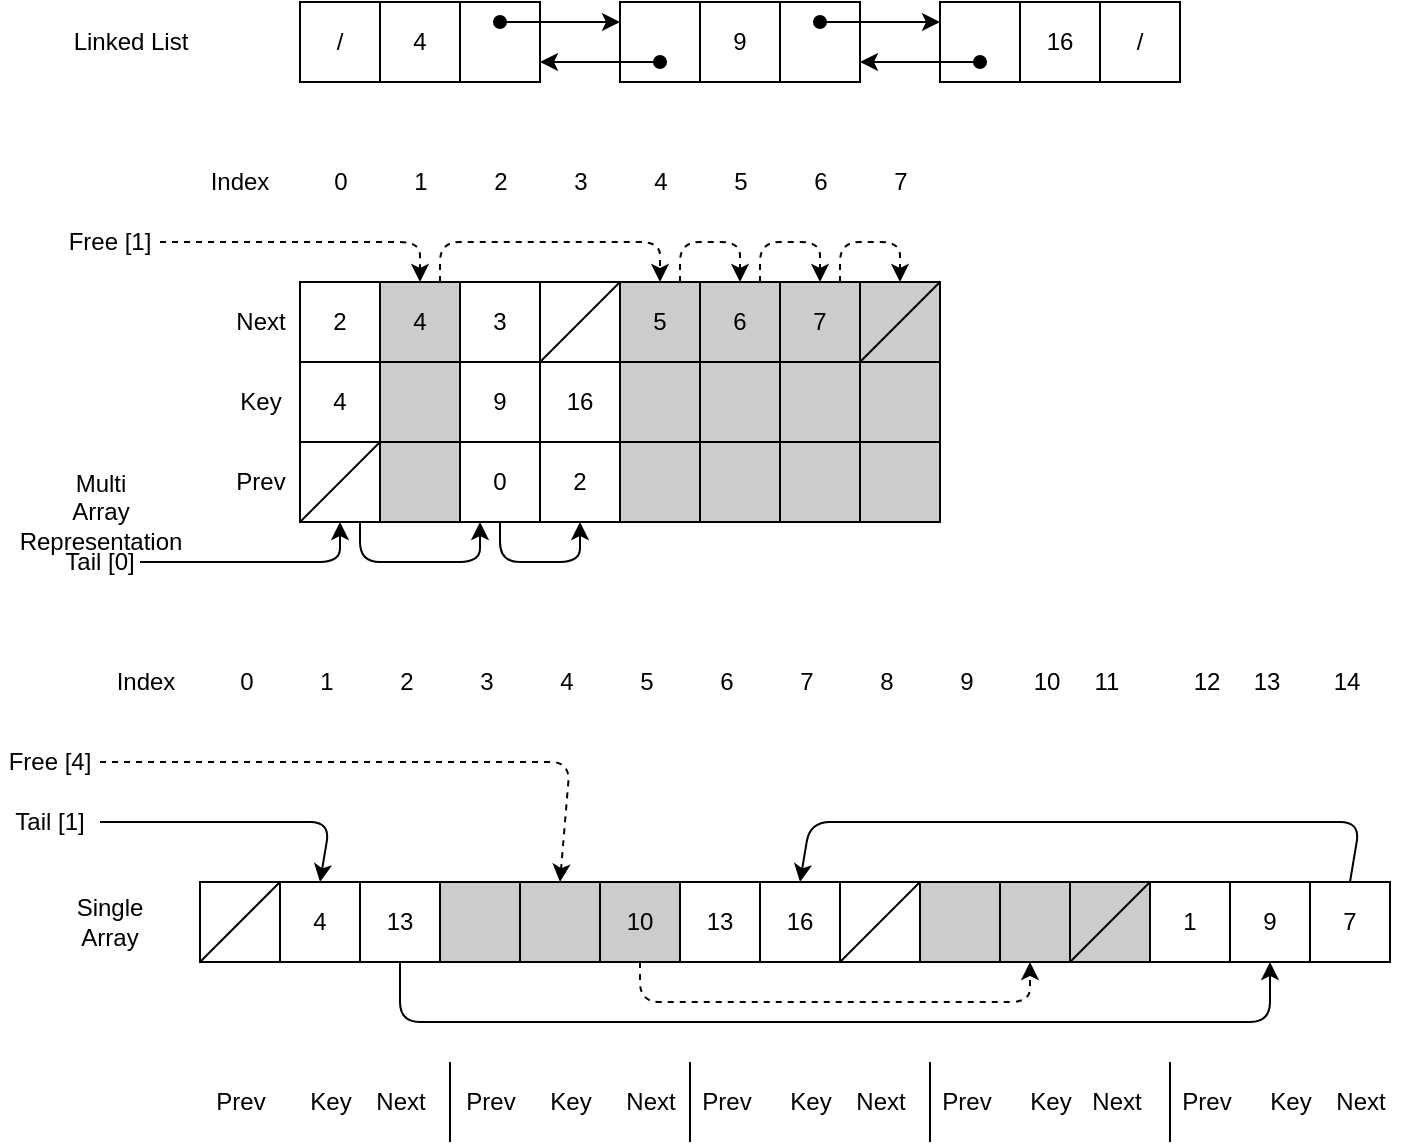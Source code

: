<mxfile version="14.1.8" type="device"><diagram id="vrvW7QGDZcjqtpPtshBM" name="Page-1"><mxGraphModel dx="1422" dy="843" grid="1" gridSize="10" guides="1" tooltips="1" connect="1" arrows="1" fold="1" page="1" pageScale="1" pageWidth="827" pageHeight="1169" math="0" shadow="0"><root><mxCell id="0"/><mxCell id="1" parent="0"/><mxCell id="iqrI0noiMPj8rujkxIF3-4" value="2" style="whiteSpace=wrap;html=1;aspect=fixed;" parent="1" vertex="1"><mxGeometry x="170" y="180" width="40" height="40" as="geometry"/></mxCell><mxCell id="iqrI0noiMPj8rujkxIF3-5" value="Next" style="text;html=1;align=center;verticalAlign=middle;resizable=0;points=[];autosize=1;" parent="1" vertex="1"><mxGeometry x="130" y="190" width="40" height="20" as="geometry"/></mxCell><mxCell id="iqrI0noiMPj8rujkxIF3-6" value="4" style="whiteSpace=wrap;html=1;aspect=fixed;" parent="1" vertex="1"><mxGeometry x="170" y="220" width="40" height="40" as="geometry"/></mxCell><mxCell id="iqrI0noiMPj8rujkxIF3-8" value="Key" style="text;html=1;align=center;verticalAlign=middle;resizable=0;points=[];autosize=1;" parent="1" vertex="1"><mxGeometry x="130" y="230" width="40" height="20" as="geometry"/></mxCell><mxCell id="iqrI0noiMPj8rujkxIF3-9" value="Prev" style="text;html=1;align=center;verticalAlign=middle;resizable=0;points=[];autosize=1;" parent="1" vertex="1"><mxGeometry x="130" y="270" width="40" height="20" as="geometry"/></mxCell><mxCell id="iqrI0noiMPj8rujkxIF3-10" value="" style="whiteSpace=wrap;html=1;aspect=fixed;fillColor=#CCCCCC;" parent="1" vertex="1"><mxGeometry x="210" y="180" width="40" height="40" as="geometry"/></mxCell><mxCell id="iqrI0noiMPj8rujkxIF3-12" value="/" style="whiteSpace=wrap;html=1;aspect=fixed;" parent="1" vertex="1"><mxGeometry x="170" y="40" width="40" height="40" as="geometry"/></mxCell><mxCell id="iqrI0noiMPj8rujkxIF3-13" value="4" style="whiteSpace=wrap;html=1;aspect=fixed;" parent="1" vertex="1"><mxGeometry x="210" y="40" width="40" height="40" as="geometry"/></mxCell><mxCell id="iqrI0noiMPj8rujkxIF3-14" value="" style="whiteSpace=wrap;html=1;aspect=fixed;" parent="1" vertex="1"><mxGeometry x="250" y="40" width="40" height="40" as="geometry"/></mxCell><mxCell id="iqrI0noiMPj8rujkxIF3-15" value="" style="whiteSpace=wrap;html=1;aspect=fixed;" parent="1" vertex="1"><mxGeometry x="330" y="40" width="40" height="40" as="geometry"/></mxCell><mxCell id="iqrI0noiMPj8rujkxIF3-16" value="9" style="whiteSpace=wrap;html=1;aspect=fixed;" parent="1" vertex="1"><mxGeometry x="370" y="40" width="40" height="40" as="geometry"/></mxCell><mxCell id="iqrI0noiMPj8rujkxIF3-17" value="" style="whiteSpace=wrap;html=1;aspect=fixed;" parent="1" vertex="1"><mxGeometry x="410" y="40" width="40" height="40" as="geometry"/></mxCell><mxCell id="iqrI0noiMPj8rujkxIF3-18" value="" style="whiteSpace=wrap;html=1;aspect=fixed;" parent="1" vertex="1"><mxGeometry x="490" y="40" width="40" height="40" as="geometry"/></mxCell><mxCell id="iqrI0noiMPj8rujkxIF3-19" value="16" style="whiteSpace=wrap;html=1;aspect=fixed;" parent="1" vertex="1"><mxGeometry x="530" y="40" width="40" height="40" as="geometry"/></mxCell><mxCell id="iqrI0noiMPj8rujkxIF3-20" value="/" style="whiteSpace=wrap;html=1;aspect=fixed;" parent="1" vertex="1"><mxGeometry x="570" y="40" width="40" height="40" as="geometry"/></mxCell><mxCell id="iqrI0noiMPj8rujkxIF3-23" value="" style="endArrow=classic;html=1;startArrow=oval;startFill=1;" parent="1" edge="1"><mxGeometry width="50" height="50" relative="1" as="geometry"><mxPoint x="270" y="50" as="sourcePoint"/><mxPoint x="330" y="50" as="targetPoint"/></mxGeometry></mxCell><mxCell id="iqrI0noiMPj8rujkxIF3-24" value="" style="endArrow=classic;html=1;startArrow=oval;startFill=1;" parent="1" edge="1"><mxGeometry width="50" height="50" relative="1" as="geometry"><mxPoint x="350" y="70" as="sourcePoint"/><mxPoint x="290" y="70" as="targetPoint"/></mxGeometry></mxCell><mxCell id="iqrI0noiMPj8rujkxIF3-25" value="" style="endArrow=classic;html=1;startArrow=oval;startFill=1;" parent="1" edge="1"><mxGeometry width="50" height="50" relative="1" as="geometry"><mxPoint x="430" y="50" as="sourcePoint"/><mxPoint x="490" y="50" as="targetPoint"/></mxGeometry></mxCell><mxCell id="iqrI0noiMPj8rujkxIF3-26" value="" style="endArrow=classic;html=1;startArrow=oval;startFill=1;" parent="1" edge="1"><mxGeometry width="50" height="50" relative="1" as="geometry"><mxPoint x="510" y="70" as="sourcePoint"/><mxPoint x="450" y="70" as="targetPoint"/></mxGeometry></mxCell><mxCell id="iqrI0noiMPj8rujkxIF3-30" value="" style="whiteSpace=wrap;html=1;aspect=fixed;fillColor=#CCCCCC;" parent="1" vertex="1"><mxGeometry x="210" y="220" width="40" height="40" as="geometry"/></mxCell><mxCell id="iqrI0noiMPj8rujkxIF3-31" value="" style="whiteSpace=wrap;html=1;aspect=fixed;fillColor=#CCCCCC;" parent="1" vertex="1"><mxGeometry x="210" y="260" width="40" height="40" as="geometry"/></mxCell><mxCell id="iqrI0noiMPj8rujkxIF3-32" value="9" style="whiteSpace=wrap;html=1;aspect=fixed;" parent="1" vertex="1"><mxGeometry x="250" y="220" width="40" height="40" as="geometry"/></mxCell><mxCell id="iqrI0noiMPj8rujkxIF3-33" value="3" style="whiteSpace=wrap;html=1;aspect=fixed;" parent="1" vertex="1"><mxGeometry x="250" y="180" width="40" height="40" as="geometry"/></mxCell><mxCell id="iqrI0noiMPj8rujkxIF3-34" value="0" style="whiteSpace=wrap;html=1;aspect=fixed;" parent="1" vertex="1"><mxGeometry x="250" y="260" width="40" height="40" as="geometry"/></mxCell><mxCell id="iqrI0noiMPj8rujkxIF3-35" value="16" style="whiteSpace=wrap;html=1;aspect=fixed;" parent="1" vertex="1"><mxGeometry x="290" y="220" width="40" height="40" as="geometry"/></mxCell><mxCell id="iqrI0noiMPj8rujkxIF3-37" value="2" style="whiteSpace=wrap;html=1;aspect=fixed;" parent="1" vertex="1"><mxGeometry x="290" y="260" width="40" height="40" as="geometry"/></mxCell><mxCell id="iqrI0noiMPj8rujkxIF3-38" value="Index" style="text;html=1;strokeColor=none;fillColor=none;align=center;verticalAlign=middle;whiteSpace=wrap;rounded=0;" parent="1" vertex="1"><mxGeometry x="120" y="120" width="40" height="20" as="geometry"/></mxCell><mxCell id="iqrI0noiMPj8rujkxIF3-40" value="0" style="text;html=1;align=center;verticalAlign=middle;resizable=0;points=[];autosize=1;" parent="1" vertex="1"><mxGeometry x="180" y="120" width="20" height="20" as="geometry"/></mxCell><mxCell id="iqrI0noiMPj8rujkxIF3-41" value="1" style="text;html=1;align=center;verticalAlign=middle;resizable=0;points=[];autosize=1;" parent="1" vertex="1"><mxGeometry x="220" y="120" width="20" height="20" as="geometry"/></mxCell><mxCell id="iqrI0noiMPj8rujkxIF3-42" value="2" style="text;html=1;align=center;verticalAlign=middle;resizable=0;points=[];autosize=1;" parent="1" vertex="1"><mxGeometry x="260" y="120" width="20" height="20" as="geometry"/></mxCell><mxCell id="iqrI0noiMPj8rujkxIF3-43" value="3" style="text;html=1;align=center;verticalAlign=middle;resizable=0;points=[];autosize=1;" parent="1" vertex="1"><mxGeometry x="300" y="120" width="20" height="20" as="geometry"/></mxCell><mxCell id="iqrI0noiMPj8rujkxIF3-44" value="4" style="text;html=1;align=center;verticalAlign=middle;resizable=0;points=[];autosize=1;" parent="1" vertex="1"><mxGeometry x="340" y="120" width="20" height="20" as="geometry"/></mxCell><mxCell id="iqrI0noiMPj8rujkxIF3-45" value="5" style="text;html=1;align=center;verticalAlign=middle;resizable=0;points=[];autosize=1;" parent="1" vertex="1"><mxGeometry x="380" y="120" width="20" height="20" as="geometry"/></mxCell><mxCell id="iqrI0noiMPj8rujkxIF3-46" value="6" style="text;html=1;align=center;verticalAlign=middle;resizable=0;points=[];autosize=1;" parent="1" vertex="1"><mxGeometry x="420" y="120" width="20" height="20" as="geometry"/></mxCell><mxCell id="iqrI0noiMPj8rujkxIF3-47" value="7" style="text;html=1;align=center;verticalAlign=middle;resizable=0;points=[];autosize=1;" parent="1" vertex="1"><mxGeometry x="460" y="120" width="20" height="20" as="geometry"/></mxCell><mxCell id="iqrI0noiMPj8rujkxIF3-48" value="" style="whiteSpace=wrap;html=1;aspect=fixed;fillColor=#CCCCCC;" parent="1" vertex="1"><mxGeometry x="330" y="180" width="40" height="40" as="geometry"/></mxCell><mxCell id="iqrI0noiMPj8rujkxIF3-49" value="" style="whiteSpace=wrap;html=1;aspect=fixed;fillColor=#CCCCCC;" parent="1" vertex="1"><mxGeometry x="330" y="220" width="40" height="40" as="geometry"/></mxCell><mxCell id="iqrI0noiMPj8rujkxIF3-50" value="" style="whiteSpace=wrap;html=1;aspect=fixed;fillColor=#CCCCCC;" parent="1" vertex="1"><mxGeometry x="330" y="260" width="40" height="40" as="geometry"/></mxCell><mxCell id="iqrI0noiMPj8rujkxIF3-51" value="" style="whiteSpace=wrap;html=1;aspect=fixed;fillColor=#CCCCCC;" parent="1" vertex="1"><mxGeometry x="370" y="180" width="40" height="40" as="geometry"/></mxCell><mxCell id="iqrI0noiMPj8rujkxIF3-52" value="" style="whiteSpace=wrap;html=1;aspect=fixed;fillColor=#CCCCCC;" parent="1" vertex="1"><mxGeometry x="370" y="220" width="40" height="40" as="geometry"/></mxCell><mxCell id="iqrI0noiMPj8rujkxIF3-54" value="" style="whiteSpace=wrap;html=1;aspect=fixed;fillColor=#CCCCCC;" parent="1" vertex="1"><mxGeometry x="410" y="180" width="40" height="40" as="geometry"/></mxCell><mxCell id="iqrI0noiMPj8rujkxIF3-55" value="" style="whiteSpace=wrap;html=1;aspect=fixed;fillColor=#CCCCCC;" parent="1" vertex="1"><mxGeometry x="410" y="220" width="40" height="40" as="geometry"/></mxCell><mxCell id="iqrI0noiMPj8rujkxIF3-56" value="" style="whiteSpace=wrap;html=1;aspect=fixed;fillColor=#CCCCCC;" parent="1" vertex="1"><mxGeometry x="410" y="260" width="40" height="40" as="geometry"/></mxCell><mxCell id="iqrI0noiMPj8rujkxIF3-57" value="" style="whiteSpace=wrap;html=1;aspect=fixed;fillColor=#CCCCCC;" parent="1" vertex="1"><mxGeometry x="450" y="180" width="40" height="40" as="geometry"/></mxCell><mxCell id="iqrI0noiMPj8rujkxIF3-58" value="" style="whiteSpace=wrap;html=1;aspect=fixed;fillColor=#CCCCCC;" parent="1" vertex="1"><mxGeometry x="450" y="220" width="40" height="40" as="geometry"/></mxCell><mxCell id="iqrI0noiMPj8rujkxIF3-59" value="" style="whiteSpace=wrap;html=1;aspect=fixed;fillColor=#CCCCCC;" parent="1" vertex="1"><mxGeometry x="450" y="260" width="40" height="40" as="geometry"/></mxCell><mxCell id="iqrI0noiMPj8rujkxIF3-60" value="Linked List" style="text;html=1;align=center;verticalAlign=middle;resizable=0;points=[];autosize=1;" parent="1" vertex="1"><mxGeometry x="50" y="50" width="70" height="20" as="geometry"/></mxCell><mxCell id="iqrI0noiMPj8rujkxIF3-61" value="Multi&lt;br&gt;Array &lt;br&gt;Representation" style="text;html=1;align=center;verticalAlign=middle;resizable=0;points=[];autosize=1;" parent="1" vertex="1"><mxGeometry x="20" y="270" width="100" height="50" as="geometry"/></mxCell><mxCell id="iqrI0noiMPj8rujkxIF3-62" value="13" style="whiteSpace=wrap;html=1;aspect=fixed;" parent="1" vertex="1"><mxGeometry x="200" y="480" width="40" height="40" as="geometry"/></mxCell><mxCell id="iqrI0noiMPj8rujkxIF3-63" value="4" style="whiteSpace=wrap;html=1;aspect=fixed;" parent="1" vertex="1"><mxGeometry x="160" y="480" width="40" height="40" as="geometry"/></mxCell><mxCell id="iqrI0noiMPj8rujkxIF3-64" value="" style="whiteSpace=wrap;html=1;aspect=fixed;" parent="1" vertex="1"><mxGeometry x="120" y="480" width="40" height="40" as="geometry"/></mxCell><mxCell id="iqrI0noiMPj8rujkxIF3-68" value="" style="whiteSpace=wrap;html=1;aspect=fixed;" parent="1" vertex="1"><mxGeometry x="440" y="480" width="40" height="40" as="geometry"/></mxCell><mxCell id="iqrI0noiMPj8rujkxIF3-69" value="16" style="whiteSpace=wrap;html=1;aspect=fixed;" parent="1" vertex="1"><mxGeometry x="400" y="480" width="40" height="40" as="geometry"/></mxCell><mxCell id="iqrI0noiMPj8rujkxIF3-70" value="13" style="whiteSpace=wrap;html=1;aspect=fixed;" parent="1" vertex="1"><mxGeometry x="360" y="480" width="40" height="40" as="geometry"/></mxCell><mxCell id="iqrI0noiMPj8rujkxIF3-71" value="" style="whiteSpace=wrap;html=1;aspect=fixed;fillColor=#CCCCCC;" parent="1" vertex="1"><mxGeometry x="555" y="480" width="40" height="40" as="geometry"/></mxCell><mxCell id="iqrI0noiMPj8rujkxIF3-72" value="" style="whiteSpace=wrap;html=1;aspect=fixed;fillColor=#CCCCCC;" parent="1" vertex="1"><mxGeometry x="515" y="480" width="40" height="40" as="geometry"/></mxCell><mxCell id="iqrI0noiMPj8rujkxIF3-73" value="" style="whiteSpace=wrap;html=1;aspect=fixed;fillColor=#CCCCCC;" parent="1" vertex="1"><mxGeometry x="480" y="480" width="40" height="40" as="geometry"/></mxCell><mxCell id="iqrI0noiMPj8rujkxIF3-74" value="Key" style="text;html=1;align=center;verticalAlign=middle;resizable=0;points=[];autosize=1;" parent="1" vertex="1"><mxGeometry x="165" y="580" width="40" height="20" as="geometry"/></mxCell><mxCell id="iqrI0noiMPj8rujkxIF3-75" value="Next" style="text;html=1;align=center;verticalAlign=middle;resizable=0;points=[];autosize=1;" parent="1" vertex="1"><mxGeometry x="200" y="580" width="40" height="20" as="geometry"/></mxCell><mxCell id="iqrI0noiMPj8rujkxIF3-76" value="Prev" style="text;html=1;align=center;verticalAlign=middle;resizable=0;points=[];autosize=1;" parent="1" vertex="1"><mxGeometry x="120" y="580" width="40" height="20" as="geometry"/></mxCell><mxCell id="iqrI0noiMPj8rujkxIF3-77" value="Index" style="text;html=1;strokeColor=none;fillColor=none;align=center;verticalAlign=middle;whiteSpace=wrap;rounded=0;" parent="1" vertex="1"><mxGeometry x="72.5" y="370" width="40" height="20" as="geometry"/></mxCell><mxCell id="iqrI0noiMPj8rujkxIF3-78" value="0" style="text;html=1;align=center;verticalAlign=middle;resizable=0;points=[];autosize=1;" parent="1" vertex="1"><mxGeometry x="132.5" y="370" width="20" height="20" as="geometry"/></mxCell><mxCell id="iqrI0noiMPj8rujkxIF3-79" value="1" style="text;html=1;align=center;verticalAlign=middle;resizable=0;points=[];autosize=1;" parent="1" vertex="1"><mxGeometry x="172.5" y="370" width="20" height="20" as="geometry"/></mxCell><mxCell id="iqrI0noiMPj8rujkxIF3-80" value="2" style="text;html=1;align=center;verticalAlign=middle;resizable=0;points=[];autosize=1;" parent="1" vertex="1"><mxGeometry x="212.5" y="370" width="20" height="20" as="geometry"/></mxCell><mxCell id="iqrI0noiMPj8rujkxIF3-81" value="3" style="text;html=1;align=center;verticalAlign=middle;resizable=0;points=[];autosize=1;" parent="1" vertex="1"><mxGeometry x="252.5" y="370" width="20" height="20" as="geometry"/></mxCell><mxCell id="iqrI0noiMPj8rujkxIF3-82" value="4" style="text;html=1;align=center;verticalAlign=middle;resizable=0;points=[];autosize=1;" parent="1" vertex="1"><mxGeometry x="292.5" y="370" width="20" height="20" as="geometry"/></mxCell><mxCell id="iqrI0noiMPj8rujkxIF3-83" value="5" style="text;html=1;align=center;verticalAlign=middle;resizable=0;points=[];autosize=1;" parent="1" vertex="1"><mxGeometry x="332.5" y="370" width="20" height="20" as="geometry"/></mxCell><mxCell id="iqrI0noiMPj8rujkxIF3-84" value="6" style="text;html=1;align=center;verticalAlign=middle;resizable=0;points=[];autosize=1;" parent="1" vertex="1"><mxGeometry x="372.5" y="370" width="20" height="20" as="geometry"/></mxCell><mxCell id="iqrI0noiMPj8rujkxIF3-85" value="7" style="text;html=1;align=center;verticalAlign=middle;resizable=0;points=[];autosize=1;" parent="1" vertex="1"><mxGeometry x="412.5" y="370" width="20" height="20" as="geometry"/></mxCell><mxCell id="iqrI0noiMPj8rujkxIF3-86" value="8" style="text;html=1;align=center;verticalAlign=middle;resizable=0;points=[];autosize=1;" parent="1" vertex="1"><mxGeometry x="452.5" y="370" width="20" height="20" as="geometry"/></mxCell><mxCell id="iqrI0noiMPj8rujkxIF3-87" value="9" style="text;html=1;align=center;verticalAlign=middle;resizable=0;points=[];autosize=1;" parent="1" vertex="1"><mxGeometry x="492.5" y="370" width="20" height="20" as="geometry"/></mxCell><mxCell id="iqrI0noiMPj8rujkxIF3-88" value="10" style="text;html=1;align=center;verticalAlign=middle;resizable=0;points=[];autosize=1;" parent="1" vertex="1"><mxGeometry x="527.5" y="370" width="30" height="20" as="geometry"/></mxCell><mxCell id="iqrI0noiMPj8rujkxIF3-89" value="11" style="text;html=1;align=center;verticalAlign=middle;resizable=0;points=[];autosize=1;" parent="1" vertex="1"><mxGeometry x="557.5" y="370" width="30" height="20" as="geometry"/></mxCell><mxCell id="iqrI0noiMPj8rujkxIF3-90" value="Key" style="text;html=1;align=center;verticalAlign=middle;resizable=0;points=[];autosize=1;" parent="1" vertex="1"><mxGeometry x="285" y="580" width="40" height="20" as="geometry"/></mxCell><mxCell id="iqrI0noiMPj8rujkxIF3-91" value="Next" style="text;html=1;align=center;verticalAlign=middle;resizable=0;points=[];autosize=1;" parent="1" vertex="1"><mxGeometry x="325" y="580" width="40" height="20" as="geometry"/></mxCell><mxCell id="iqrI0noiMPj8rujkxIF3-92" value="Prev" style="text;html=1;align=center;verticalAlign=middle;resizable=0;points=[];autosize=1;" parent="1" vertex="1"><mxGeometry x="245" y="580" width="40" height="20" as="geometry"/></mxCell><mxCell id="iqrI0noiMPj8rujkxIF3-93" value="Key" style="text;html=1;align=center;verticalAlign=middle;resizable=0;points=[];autosize=1;" parent="1" vertex="1"><mxGeometry x="405" y="580" width="40" height="20" as="geometry"/></mxCell><mxCell id="iqrI0noiMPj8rujkxIF3-94" value="Next" style="text;html=1;align=center;verticalAlign=middle;resizable=0;points=[];autosize=1;" parent="1" vertex="1"><mxGeometry x="440" y="580" width="40" height="20" as="geometry"/></mxCell><mxCell id="iqrI0noiMPj8rujkxIF3-95" value="Prev" style="text;html=1;align=center;verticalAlign=middle;resizable=0;points=[];autosize=1;" parent="1" vertex="1"><mxGeometry x="362.5" y="580" width="40" height="20" as="geometry"/></mxCell><mxCell id="iqrI0noiMPj8rujkxIF3-96" value="" style="endArrow=none;html=1;" parent="1" edge="1"><mxGeometry width="50" height="50" relative="1" as="geometry"><mxPoint x="245" y="610" as="sourcePoint"/><mxPoint x="245" y="570" as="targetPoint"/></mxGeometry></mxCell><mxCell id="iqrI0noiMPj8rujkxIF3-101" value="" style="whiteSpace=wrap;html=1;aspect=fixed;fillColor=#CCCCCC;" parent="1" vertex="1"><mxGeometry x="370" y="260" width="40" height="40" as="geometry"/></mxCell><mxCell id="iqrI0noiMPj8rujkxIF3-102" value="" style="endArrow=none;html=1;" parent="1" edge="1"><mxGeometry width="50" height="50" relative="1" as="geometry"><mxPoint x="365" y="610" as="sourcePoint"/><mxPoint x="365" y="570" as="targetPoint"/></mxGeometry></mxCell><mxCell id="iqrI0noiMPj8rujkxIF3-103" value="Single Array" style="text;html=1;strokeColor=none;fillColor=none;align=center;verticalAlign=middle;whiteSpace=wrap;rounded=0;" parent="1" vertex="1"><mxGeometry x="55" y="490" width="40" height="20" as="geometry"/></mxCell><mxCell id="YoQ7XEhRBiESrED5qIaC-2" value="Tail [0]" style="text;html=1;strokeColor=none;fillColor=none;align=center;verticalAlign=middle;whiteSpace=wrap;rounded=0;" parent="1" vertex="1"><mxGeometry x="50" y="310" width="40" height="20" as="geometry"/></mxCell><mxCell id="YoQ7XEhRBiESrED5qIaC-4" value="" style="endArrow=classic;html=1;entryX=0.5;entryY=1;entryDx=0;entryDy=0;" parent="1" target="YoQ7XEhRBiESrED5qIaC-5" edge="1"><mxGeometry width="50" height="50" relative="1" as="geometry"><mxPoint x="90" y="320" as="sourcePoint"/><mxPoint x="190" y="270" as="targetPoint"/><Array as="points"><mxPoint x="190" y="320"/></Array></mxGeometry></mxCell><mxCell id="YoQ7XEhRBiESrED5qIaC-5" value="" style="whiteSpace=wrap;html=1;aspect=fixed;" parent="1" vertex="1"><mxGeometry x="170" y="260" width="40" height="40" as="geometry"/></mxCell><mxCell id="YoQ7XEhRBiESrED5qIaC-6" value="" style="endArrow=none;html=1;exitX=0;exitY=1;exitDx=0;exitDy=0;entryX=0;entryY=1;entryDx=0;entryDy=0;" parent="1" source="YoQ7XEhRBiESrED5qIaC-5" target="iqrI0noiMPj8rujkxIF3-30" edge="1"><mxGeometry width="50" height="50" relative="1" as="geometry"><mxPoint x="160" y="300" as="sourcePoint"/><mxPoint x="440" y="360" as="targetPoint"/></mxGeometry></mxCell><mxCell id="YoQ7XEhRBiESrED5qIaC-7" value="" style="whiteSpace=wrap;html=1;aspect=fixed;" parent="1" vertex="1"><mxGeometry x="290" y="180" width="40" height="40" as="geometry"/></mxCell><mxCell id="YoQ7XEhRBiESrED5qIaC-11" value="" style="endArrow=none;html=1;exitX=1;exitY=1;exitDx=0;exitDy=0;entryX=0;entryY=0;entryDx=0;entryDy=0;" parent="1" source="iqrI0noiMPj8rujkxIF3-33" target="iqrI0noiMPj8rujkxIF3-48" edge="1"><mxGeometry width="50" height="50" relative="1" as="geometry"><mxPoint x="390" y="390" as="sourcePoint"/><mxPoint x="440" y="340" as="targetPoint"/></mxGeometry></mxCell><mxCell id="YoQ7XEhRBiESrED5qIaC-12" value="" style="endArrow=classic;html=1;exitX=0.75;exitY=1;exitDx=0;exitDy=0;" parent="1" source="YoQ7XEhRBiESrED5qIaC-5" edge="1"><mxGeometry width="50" height="50" relative="1" as="geometry"><mxPoint x="390" y="390" as="sourcePoint"/><mxPoint x="260" y="300" as="targetPoint"/><Array as="points"><mxPoint x="200" y="320"/><mxPoint x="260" y="320"/></Array></mxGeometry></mxCell><mxCell id="YoQ7XEhRBiESrED5qIaC-15" value="" style="endArrow=classic;html=1;exitX=0.5;exitY=1;exitDx=0;exitDy=0;entryX=0.5;entryY=1;entryDx=0;entryDy=0;" parent="1" source="iqrI0noiMPj8rujkxIF3-34" target="iqrI0noiMPj8rujkxIF3-37" edge="1"><mxGeometry width="50" height="50" relative="1" as="geometry"><mxPoint x="390" y="390" as="sourcePoint"/><mxPoint x="440" y="340" as="targetPoint"/><Array as="points"><mxPoint x="270" y="320"/><mxPoint x="310" y="320"/></Array></mxGeometry></mxCell><mxCell id="YoQ7XEhRBiESrED5qIaC-16" value="Tail [1]" style="text;html=1;strokeColor=none;fillColor=none;align=center;verticalAlign=middle;whiteSpace=wrap;rounded=0;" parent="1" vertex="1"><mxGeometry x="25" y="440" width="40" height="20" as="geometry"/></mxCell><mxCell id="YoQ7XEhRBiESrED5qIaC-17" value="" style="endArrow=classic;html=1;entryX=0.5;entryY=0;entryDx=0;entryDy=0;" parent="1" target="iqrI0noiMPj8rujkxIF3-63" edge="1"><mxGeometry width="50" height="50" relative="1" as="geometry"><mxPoint x="70" y="450" as="sourcePoint"/><mxPoint x="195" y="450" as="targetPoint"/><Array as="points"><mxPoint x="185" y="450"/></Array></mxGeometry></mxCell><mxCell id="YoQ7XEhRBiESrED5qIaC-18" value="" style="endArrow=classic;html=1;exitX=0.5;exitY=1;exitDx=0;exitDy=0;entryX=0.5;entryY=1;entryDx=0;entryDy=0;" parent="1" source="iqrI0noiMPj8rujkxIF3-62" target="L3OXKONoXs7qO71y7WkS-5" edge="1"><mxGeometry width="50" height="50" relative="1" as="geometry"><mxPoint x="145" y="550" as="sourcePoint"/><mxPoint x="305" y="520" as="targetPoint"/><Array as="points"><mxPoint x="220" y="550"/><mxPoint x="655" y="550"/></Array></mxGeometry></mxCell><mxCell id="YoQ7XEhRBiESrED5qIaC-19" value="" style="endArrow=classic;html=1;exitX=0.5;exitY=0;exitDx=0;exitDy=0;entryX=0.5;entryY=0;entryDx=0;entryDy=0;" parent="1" source="L3OXKONoXs7qO71y7WkS-6" target="iqrI0noiMPj8rujkxIF3-69" edge="1"><mxGeometry width="50" height="50" relative="1" as="geometry"><mxPoint x="265" y="480" as="sourcePoint"/><mxPoint x="425" y="450" as="targetPoint"/><Array as="points"><mxPoint x="700" y="450"/><mxPoint x="425" y="450"/></Array></mxGeometry></mxCell><mxCell id="L3OXKONoXs7qO71y7WkS-4" value="1" style="whiteSpace=wrap;html=1;aspect=fixed;" parent="1" vertex="1"><mxGeometry x="595" y="480" width="40" height="40" as="geometry"/></mxCell><mxCell id="L3OXKONoXs7qO71y7WkS-5" value="9" style="whiteSpace=wrap;html=1;aspect=fixed;" parent="1" vertex="1"><mxGeometry x="635" y="480" width="40" height="40" as="geometry"/></mxCell><mxCell id="L3OXKONoXs7qO71y7WkS-6" value="7" style="whiteSpace=wrap;html=1;aspect=fixed;" parent="1" vertex="1"><mxGeometry x="675" y="480" width="40" height="40" as="geometry"/></mxCell><mxCell id="L3OXKONoXs7qO71y7WkS-7" value="" style="whiteSpace=wrap;html=1;aspect=fixed;fillColor=#CCCCCC;" parent="1" vertex="1"><mxGeometry x="320" y="480" width="40" height="40" as="geometry"/></mxCell><mxCell id="L3OXKONoXs7qO71y7WkS-8" value="" style="whiteSpace=wrap;html=1;aspect=fixed;fillColor=#CCCCCC;" parent="1" vertex="1"><mxGeometry x="280" y="480" width="40" height="40" as="geometry"/></mxCell><mxCell id="L3OXKONoXs7qO71y7WkS-9" value="" style="whiteSpace=wrap;html=1;aspect=fixed;fillColor=#CCCCCC;" parent="1" vertex="1"><mxGeometry x="240" y="480" width="40" height="40" as="geometry"/></mxCell><mxCell id="L3OXKONoXs7qO71y7WkS-10" value="12" style="text;html=1;align=center;verticalAlign=middle;resizable=0;points=[];autosize=1;" parent="1" vertex="1"><mxGeometry x="607.5" y="370" width="30" height="20" as="geometry"/></mxCell><mxCell id="L3OXKONoXs7qO71y7WkS-11" value="13" style="text;html=1;align=center;verticalAlign=middle;resizable=0;points=[];autosize=1;" parent="1" vertex="1"><mxGeometry x="637.5" y="370" width="30" height="20" as="geometry"/></mxCell><mxCell id="L3OXKONoXs7qO71y7WkS-12" value="14" style="text;html=1;align=center;verticalAlign=middle;resizable=0;points=[];autosize=1;" parent="1" vertex="1"><mxGeometry x="677.5" y="370" width="30" height="20" as="geometry"/></mxCell><mxCell id="L3OXKONoXs7qO71y7WkS-13" value="Key" style="text;html=1;align=center;verticalAlign=middle;resizable=0;points=[];autosize=1;" parent="1" vertex="1"><mxGeometry x="525" y="580" width="40" height="20" as="geometry"/></mxCell><mxCell id="L3OXKONoXs7qO71y7WkS-14" value="Next" style="text;html=1;align=center;verticalAlign=middle;resizable=0;points=[];autosize=1;" parent="1" vertex="1"><mxGeometry x="557.5" y="580" width="40" height="20" as="geometry"/></mxCell><mxCell id="L3OXKONoXs7qO71y7WkS-15" value="Prev" style="text;html=1;align=center;verticalAlign=middle;resizable=0;points=[];autosize=1;" parent="1" vertex="1"><mxGeometry x="482.5" y="580" width="40" height="20" as="geometry"/></mxCell><mxCell id="L3OXKONoXs7qO71y7WkS-16" value="" style="endArrow=none;html=1;" parent="1" edge="1"><mxGeometry width="50" height="50" relative="1" as="geometry"><mxPoint x="485" y="610" as="sourcePoint"/><mxPoint x="485" y="570" as="targetPoint"/></mxGeometry></mxCell><mxCell id="L3OXKONoXs7qO71y7WkS-17" value="Key" style="text;html=1;align=center;verticalAlign=middle;resizable=0;points=[];autosize=1;" parent="1" vertex="1"><mxGeometry x="645" y="580" width="40" height="20" as="geometry"/></mxCell><mxCell id="L3OXKONoXs7qO71y7WkS-18" value="Next" style="text;html=1;align=center;verticalAlign=middle;resizable=0;points=[];autosize=1;" parent="1" vertex="1"><mxGeometry x="680" y="580" width="40" height="20" as="geometry"/></mxCell><mxCell id="L3OXKONoXs7qO71y7WkS-19" value="Prev" style="text;html=1;align=center;verticalAlign=middle;resizable=0;points=[];autosize=1;" parent="1" vertex="1"><mxGeometry x="602.5" y="580" width="40" height="20" as="geometry"/></mxCell><mxCell id="L3OXKONoXs7qO71y7WkS-20" value="" style="endArrow=none;html=1;" parent="1" edge="1"><mxGeometry width="50" height="50" relative="1" as="geometry"><mxPoint x="605" y="610" as="sourcePoint"/><mxPoint x="605" y="570" as="targetPoint"/></mxGeometry></mxCell><mxCell id="rhm4Uobxc_NMf9pzIZuO-2" value="4" style="text;html=1;strokeColor=none;fillColor=none;align=center;verticalAlign=middle;whiteSpace=wrap;rounded=0;" parent="1" vertex="1"><mxGeometry x="210" y="190" width="40" height="20" as="geometry"/></mxCell><mxCell id="rhm4Uobxc_NMf9pzIZuO-3" value="5" style="text;html=1;strokeColor=none;fillColor=none;align=center;verticalAlign=middle;whiteSpace=wrap;rounded=0;" parent="1" vertex="1"><mxGeometry x="330" y="190" width="40" height="20" as="geometry"/></mxCell><mxCell id="rhm4Uobxc_NMf9pzIZuO-4" value="6" style="text;html=1;strokeColor=none;fillColor=none;align=center;verticalAlign=middle;whiteSpace=wrap;rounded=0;" parent="1" vertex="1"><mxGeometry x="370" y="190" width="40" height="20" as="geometry"/></mxCell><mxCell id="rhm4Uobxc_NMf9pzIZuO-5" value="7" style="text;html=1;strokeColor=none;fillColor=none;align=center;verticalAlign=middle;whiteSpace=wrap;rounded=0;" parent="1" vertex="1"><mxGeometry x="410" y="190" width="40" height="20" as="geometry"/></mxCell><mxCell id="rhm4Uobxc_NMf9pzIZuO-7" value="" style="endArrow=none;html=1;exitX=1;exitY=0;exitDx=0;exitDy=0;entryX=1;entryY=0;entryDx=0;entryDy=0;" parent="1" source="iqrI0noiMPj8rujkxIF3-55" target="iqrI0noiMPj8rujkxIF3-57" edge="1"><mxGeometry width="50" height="50" relative="1" as="geometry"><mxPoint x="390" y="400" as="sourcePoint"/><mxPoint x="440" y="350" as="targetPoint"/></mxGeometry></mxCell><mxCell id="rhm4Uobxc_NMf9pzIZuO-8" value="Free [1]" style="text;html=1;strokeColor=none;fillColor=none;align=center;verticalAlign=middle;whiteSpace=wrap;rounded=0;" parent="1" vertex="1"><mxGeometry x="50" y="150" width="50" height="20" as="geometry"/></mxCell><mxCell id="rhm4Uobxc_NMf9pzIZuO-9" value="" style="endArrow=classic;html=1;exitX=1;exitY=0.5;exitDx=0;exitDy=0;entryX=0.5;entryY=0;entryDx=0;entryDy=0;dashed=1;" parent="1" source="rhm4Uobxc_NMf9pzIZuO-8" target="iqrI0noiMPj8rujkxIF3-10" edge="1"><mxGeometry width="50" height="50" relative="1" as="geometry"><mxPoint x="390" y="390" as="sourcePoint"/><mxPoint x="230" y="140" as="targetPoint"/><Array as="points"><mxPoint x="230" y="160"/></Array></mxGeometry></mxCell><mxCell id="rhm4Uobxc_NMf9pzIZuO-10" value="" style="endArrow=classic;html=1;exitX=0.75;exitY=0;exitDx=0;exitDy=0;entryX=0.5;entryY=0;entryDx=0;entryDy=0;dashed=1;" parent="1" source="iqrI0noiMPj8rujkxIF3-10" target="iqrI0noiMPj8rujkxIF3-48" edge="1"><mxGeometry width="50" height="50" relative="1" as="geometry"><mxPoint x="390" y="390" as="sourcePoint"/><mxPoint x="350" y="150" as="targetPoint"/><Array as="points"><mxPoint x="240" y="160"/><mxPoint x="350" y="160"/></Array></mxGeometry></mxCell><mxCell id="rhm4Uobxc_NMf9pzIZuO-11" value="" style="endArrow=classic;html=1;exitX=0.75;exitY=0;exitDx=0;exitDy=0;entryX=0.5;entryY=0;entryDx=0;entryDy=0;dashed=1;" parent="1" source="iqrI0noiMPj8rujkxIF3-48" target="iqrI0noiMPj8rujkxIF3-51" edge="1"><mxGeometry width="50" height="50" relative="1" as="geometry"><mxPoint x="390" y="390" as="sourcePoint"/><mxPoint x="440" y="340" as="targetPoint"/><Array as="points"><mxPoint x="360" y="160"/><mxPoint x="390" y="160"/></Array></mxGeometry></mxCell><mxCell id="rhm4Uobxc_NMf9pzIZuO-13" value="" style="endArrow=classic;html=1;exitX=0.75;exitY=0;exitDx=0;exitDy=0;entryX=0.5;entryY=0;entryDx=0;entryDy=0;dashed=1;" parent="1" source="iqrI0noiMPj8rujkxIF3-51" target="iqrI0noiMPj8rujkxIF3-54" edge="1"><mxGeometry width="50" height="50" relative="1" as="geometry"><mxPoint x="390" y="390" as="sourcePoint"/><mxPoint x="440" y="340" as="targetPoint"/><Array as="points"><mxPoint x="400" y="160"/><mxPoint x="430" y="160"/></Array></mxGeometry></mxCell><mxCell id="rhm4Uobxc_NMf9pzIZuO-14" value="" style="endArrow=classic;html=1;exitX=0.75;exitY=0;exitDx=0;exitDy=0;entryX=0.5;entryY=0;entryDx=0;entryDy=0;dashed=1;" parent="1" source="iqrI0noiMPj8rujkxIF3-54" target="iqrI0noiMPj8rujkxIF3-57" edge="1"><mxGeometry width="50" height="50" relative="1" as="geometry"><mxPoint x="390" y="390" as="sourcePoint"/><mxPoint x="470" y="160" as="targetPoint"/><Array as="points"><mxPoint x="440" y="160"/><mxPoint x="470" y="160"/></Array></mxGeometry></mxCell><mxCell id="rhm4Uobxc_NMf9pzIZuO-15" value="10" style="text;html=1;strokeColor=none;fillColor=none;align=center;verticalAlign=middle;whiteSpace=wrap;rounded=0;" parent="1" vertex="1"><mxGeometry x="320" y="490" width="40" height="20" as="geometry"/></mxCell><mxCell id="rhm4Uobxc_NMf9pzIZuO-17" value="" style="endArrow=none;html=1;exitX=0;exitY=1;exitDx=0;exitDy=0;entryX=1;entryY=0;entryDx=0;entryDy=0;" parent="1" source="iqrI0noiMPj8rujkxIF3-71" target="iqrI0noiMPj8rujkxIF3-71" edge="1"><mxGeometry width="50" height="50" relative="1" as="geometry"><mxPoint x="355" y="485" as="sourcePoint"/><mxPoint x="405" y="435" as="targetPoint"/></mxGeometry></mxCell><mxCell id="rhm4Uobxc_NMf9pzIZuO-18" value="Free [4]" style="text;html=1;strokeColor=none;fillColor=none;align=center;verticalAlign=middle;whiteSpace=wrap;rounded=0;" parent="1" vertex="1"><mxGeometry x="20" y="410" width="50" height="20" as="geometry"/></mxCell><mxCell id="rhm4Uobxc_NMf9pzIZuO-19" value="" style="endArrow=classic;html=1;exitX=1;exitY=0.5;exitDx=0;exitDy=0;entryX=0.5;entryY=0;entryDx=0;entryDy=0;dashed=1;" parent="1" source="rhm4Uobxc_NMf9pzIZuO-18" target="L3OXKONoXs7qO71y7WkS-8" edge="1"><mxGeometry width="50" height="50" relative="1" as="geometry"><mxPoint x="390" y="440" as="sourcePoint"/><mxPoint x="320" y="440" as="targetPoint"/><Array as="points"><mxPoint x="305" y="420"/></Array></mxGeometry></mxCell><mxCell id="rhm4Uobxc_NMf9pzIZuO-20" value="" style="endArrow=classic;html=1;exitX=0.5;exitY=1;exitDx=0;exitDy=0;entryX=0.5;entryY=1;entryDx=0;entryDy=0;dashed=1;" parent="1" source="L3OXKONoXs7qO71y7WkS-7" target="iqrI0noiMPj8rujkxIF3-72" edge="1"><mxGeometry width="50" height="50" relative="1" as="geometry"><mxPoint x="390" y="440" as="sourcePoint"/><mxPoint x="550" y="540" as="targetPoint"/><Array as="points"><mxPoint x="340" y="540"/><mxPoint x="535" y="540"/></Array></mxGeometry></mxCell><mxCell id="sU8oGyPZXmmzpvKtJOpy-1" value="" style="endArrow=none;html=1;exitX=0;exitY=1;exitDx=0;exitDy=0;entryX=1;entryY=0;entryDx=0;entryDy=0;" edge="1" parent="1" source="iqrI0noiMPj8rujkxIF3-64" target="iqrI0noiMPj8rujkxIF3-64"><mxGeometry width="50" height="50" relative="1" as="geometry"><mxPoint x="390" y="460" as="sourcePoint"/><mxPoint x="440" y="410" as="targetPoint"/></mxGeometry></mxCell><mxCell id="sU8oGyPZXmmzpvKtJOpy-2" value="" style="endArrow=none;html=1;exitX=0;exitY=1;exitDx=0;exitDy=0;entryX=1;entryY=0;entryDx=0;entryDy=0;" edge="1" parent="1" source="iqrI0noiMPj8rujkxIF3-68" target="iqrI0noiMPj8rujkxIF3-68"><mxGeometry width="50" height="50" relative="1" as="geometry"><mxPoint x="390" y="460" as="sourcePoint"/><mxPoint x="440" y="410" as="targetPoint"/></mxGeometry></mxCell></root></mxGraphModel></diagram></mxfile>